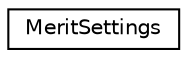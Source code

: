 digraph "Graphical Class Hierarchy"
{
  edge [fontname="Helvetica",fontsize="10",labelfontname="Helvetica",labelfontsize="10"];
  node [fontname="Helvetica",fontsize="10",shape=record];
  rankdir="LR";
  Node0 [label="MeritSettings",height=0.2,width=0.4,color="black", fillcolor="white", style="filled",URL="$classMeritSettings.html"];
}
